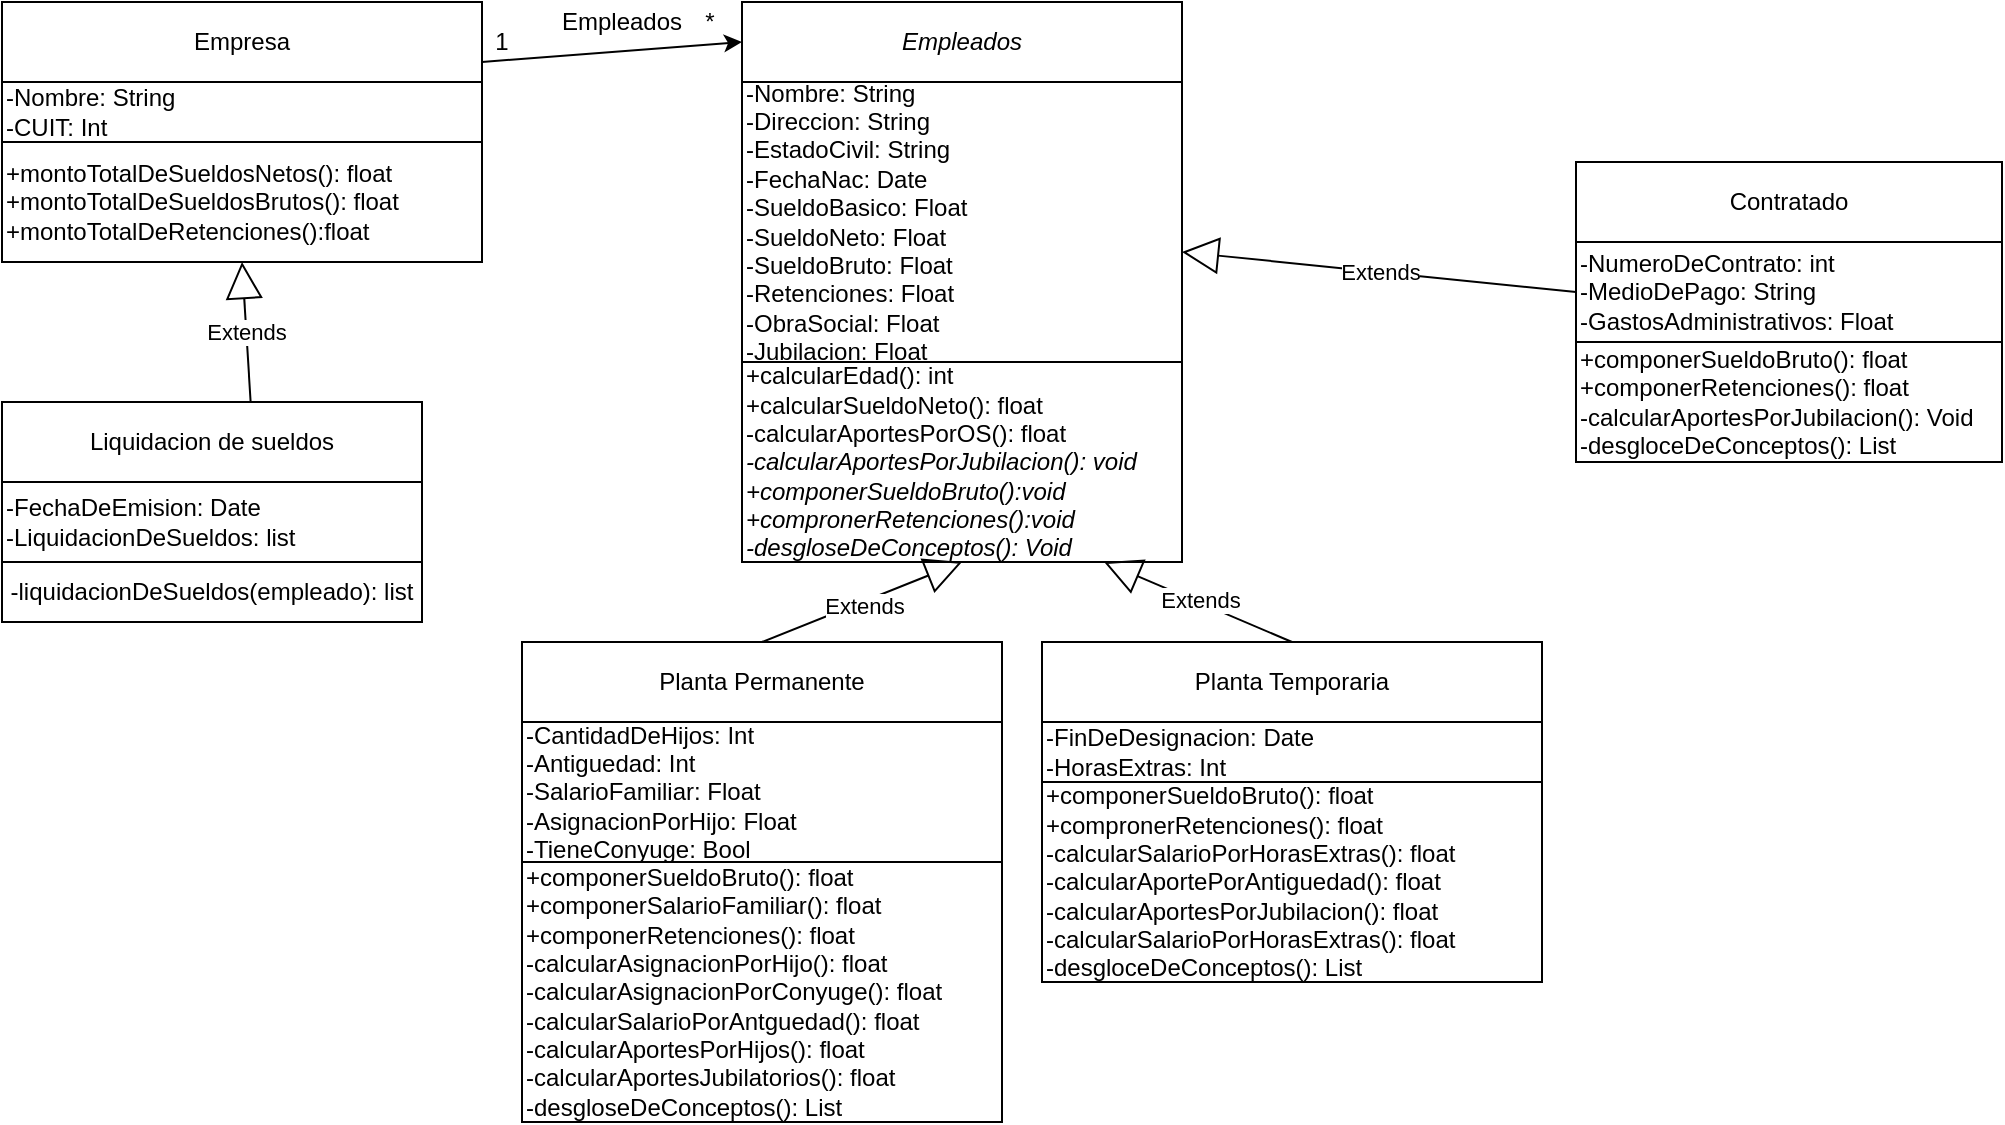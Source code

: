 <mxfile version="15.3.1" type="google"><diagram id="C5RBs43oDa-KdzZeNtuy" name="Page-1"><mxGraphModel dx="1422" dy="794" grid="1" gridSize="10" guides="1" tooltips="1" connect="1" arrows="1" fold="1" page="1" pageScale="1" pageWidth="827" pageHeight="1169" math="0" shadow="0"><root><mxCell id="WIyWlLk6GJQsqaUBKTNV-0"/><mxCell id="WIyWlLk6GJQsqaUBKTNV-1" parent="WIyWlLk6GJQsqaUBKTNV-0"/><mxCell id="ubQ27dq8ZYrcH2Umgamy-7" value="Empresa" style="rounded=0;whiteSpace=wrap;html=1;" parent="WIyWlLk6GJQsqaUBKTNV-1" vertex="1"><mxGeometry x="40" width="240" height="40" as="geometry"/></mxCell><mxCell id="ubQ27dq8ZYrcH2Umgamy-8" value="-Nombre: String&lt;br&gt;-CUIT: Int" style="rounded=0;whiteSpace=wrap;html=1;align=left;" parent="WIyWlLk6GJQsqaUBKTNV-1" vertex="1"><mxGeometry x="40" y="40" width="240" height="30" as="geometry"/></mxCell><mxCell id="ubQ27dq8ZYrcH2Umgamy-12" value="&lt;i&gt;Empleados&lt;/i&gt;" style="rounded=0;whiteSpace=wrap;html=1;" parent="WIyWlLk6GJQsqaUBKTNV-1" vertex="1"><mxGeometry x="410" width="220" height="40" as="geometry"/></mxCell><mxCell id="ubQ27dq8ZYrcH2Umgamy-14" value="" style="endArrow=classic;html=1;entryX=0;entryY=0.5;entryDx=0;entryDy=0;exitX=1;exitY=0.75;exitDx=0;exitDy=0;" parent="WIyWlLk6GJQsqaUBKTNV-1" source="ubQ27dq8ZYrcH2Umgamy-7" target="ubQ27dq8ZYrcH2Umgamy-12" edge="1"><mxGeometry width="50" height="50" relative="1" as="geometry"><mxPoint x="240" y="70" as="sourcePoint"/><mxPoint x="290" y="20" as="targetPoint"/><Array as="points"/></mxGeometry></mxCell><mxCell id="ubQ27dq8ZYrcH2Umgamy-15" value="Empleados&lt;br&gt;" style="text;html=1;strokeColor=none;fillColor=none;align=center;verticalAlign=middle;whiteSpace=wrap;rounded=0;" parent="WIyWlLk6GJQsqaUBKTNV-1" vertex="1"><mxGeometry x="330" width="40" height="20" as="geometry"/></mxCell><mxCell id="ubQ27dq8ZYrcH2Umgamy-16" value="*" style="text;html=1;strokeColor=none;fillColor=none;align=center;verticalAlign=middle;whiteSpace=wrap;rounded=0;" parent="WIyWlLk6GJQsqaUBKTNV-1" vertex="1"><mxGeometry x="374" width="40" height="20" as="geometry"/></mxCell><mxCell id="ubQ27dq8ZYrcH2Umgamy-17" value="1" style="text;html=1;strokeColor=none;fillColor=none;align=center;verticalAlign=middle;whiteSpace=wrap;rounded=0;" parent="WIyWlLk6GJQsqaUBKTNV-1" vertex="1"><mxGeometry x="270" y="10" width="40" height="20" as="geometry"/></mxCell><mxCell id="ubQ27dq8ZYrcH2Umgamy-23" value="-Nombre: String&lt;br&gt;-Direccion: String&lt;br&gt;-EstadoCivil: String&lt;br&gt;-FechaNac: Date&lt;br&gt;-SueldoBasico: Float&lt;br&gt;-SueldoNeto: Float&lt;br&gt;-SueldoBruto: Float&lt;br&gt;-Retenciones: Float&lt;br&gt;-ObraSocial: Float&lt;br&gt;-Jubilacion: Float" style="rounded=0;whiteSpace=wrap;html=1;align=left;" parent="WIyWlLk6GJQsqaUBKTNV-1" vertex="1"><mxGeometry x="410" y="40" width="220" height="140" as="geometry"/></mxCell><mxCell id="ubQ27dq8ZYrcH2Umgamy-29" value="+calcularEdad(): int&lt;br&gt;+calcularSueldoNeto(): float&lt;br&gt;-calcularAportesPorOS(): float&lt;br&gt;&lt;i&gt;-calcularAportesPorJubilacion(): void&lt;/i&gt;&lt;br&gt;&lt;i&gt;+componerSueldoBruto():void&lt;/i&gt;&lt;br&gt;&lt;i&gt;+compronerRetenciones():void&lt;/i&gt;&lt;br&gt;&lt;i&gt;-desgloseDeConceptos(): Void&lt;/i&gt;" style="rounded=0;whiteSpace=wrap;html=1;align=left;" parent="WIyWlLk6GJQsqaUBKTNV-1" vertex="1"><mxGeometry x="410" y="180" width="220" height="100" as="geometry"/></mxCell><mxCell id="ubQ27dq8ZYrcH2Umgamy-30" value="Planta Temporaria" style="rounded=0;whiteSpace=wrap;html=1;" parent="WIyWlLk6GJQsqaUBKTNV-1" vertex="1"><mxGeometry x="560" y="320" width="250" height="40" as="geometry"/></mxCell><mxCell id="ubQ27dq8ZYrcH2Umgamy-31" value="Planta Permanente" style="rounded=0;whiteSpace=wrap;html=1;" parent="WIyWlLk6GJQsqaUBKTNV-1" vertex="1"><mxGeometry x="300" y="320" width="240" height="40" as="geometry"/></mxCell><mxCell id="ubQ27dq8ZYrcH2Umgamy-33" value="Extends" style="endArrow=block;endSize=16;endFill=0;html=1;exitX=0.5;exitY=0;exitDx=0;exitDy=0;entryX=0.5;entryY=1;entryDx=0;entryDy=0;" parent="WIyWlLk6GJQsqaUBKTNV-1" source="ubQ27dq8ZYrcH2Umgamy-31" target="ubQ27dq8ZYrcH2Umgamy-29" edge="1"><mxGeometry x="0.016" y="-2" width="160" relative="1" as="geometry"><mxPoint x="320" y="230" as="sourcePoint"/><mxPoint x="480" y="230" as="targetPoint"/><mxPoint as="offset"/></mxGeometry></mxCell><mxCell id="ubQ27dq8ZYrcH2Umgamy-34" value="Extends" style="endArrow=block;endSize=16;endFill=0;html=1;exitX=0.5;exitY=0;exitDx=0;exitDy=0;entryX=0.823;entryY=1;entryDx=0;entryDy=0;entryPerimeter=0;" parent="WIyWlLk6GJQsqaUBKTNV-1" source="ubQ27dq8ZYrcH2Umgamy-30" target="ubQ27dq8ZYrcH2Umgamy-29" edge="1"><mxGeometry x="-0.012" y="-1" width="160" relative="1" as="geometry"><mxPoint x="320" y="230" as="sourcePoint"/><mxPoint x="480" y="230" as="targetPoint"/><Array as="points"/><mxPoint as="offset"/></mxGeometry></mxCell><mxCell id="ubQ27dq8ZYrcH2Umgamy-35" value="-CantidadDeHijos: Int&lt;br&gt;-Antiguedad: Int&lt;br&gt;-SalarioFamiliar: Float&lt;br&gt;-AsignacionPorHijo: Float&lt;br&gt;-TieneConyuge: Bool" style="rounded=0;whiteSpace=wrap;html=1;align=left;" parent="WIyWlLk6GJQsqaUBKTNV-1" vertex="1"><mxGeometry x="300" y="360" width="240" height="70" as="geometry"/></mxCell><mxCell id="ubQ27dq8ZYrcH2Umgamy-36" value="-FinDeDesignacion: Date&lt;br&gt;-HorasExtras: Int" style="rounded=0;whiteSpace=wrap;html=1;align=left;" parent="WIyWlLk6GJQsqaUBKTNV-1" vertex="1"><mxGeometry x="560" y="360" width="250" height="30" as="geometry"/></mxCell><mxCell id="ubQ27dq8ZYrcH2Umgamy-37" value="+componerSueldoBruto(): float&lt;br&gt;+componerSalarioFamiliar(): float&amp;nbsp;&lt;br&gt;+componerRetenciones(): float&lt;br&gt;-calcularAsignacionPorHijo(): float&lt;br&gt;-calcularAsignacionPorConyuge(): float&lt;br&gt;-calcularSalarioPorAntguedad(): float&lt;br&gt;-calcularAportesPorHijos(): float&lt;br&gt;-calcularAportesJubilatorios(): float&lt;br&gt;-desgloseDeConceptos(): List&amp;nbsp;" style="rounded=0;whiteSpace=wrap;html=1;align=left;" parent="WIyWlLk6GJQsqaUBKTNV-1" vertex="1"><mxGeometry x="300" y="430" width="240" height="130" as="geometry"/></mxCell><mxCell id="ubQ27dq8ZYrcH2Umgamy-40" value="+componerSueldoBruto(): float&amp;nbsp;&lt;br&gt;+compronerRetenciones(): float&lt;br&gt;-calcularSalarioPorHorasExtras(): float&lt;br&gt;-calcularAportePorAntiguedad(): float&lt;br&gt;-calcularAportesPorJubilacion(): float&lt;br&gt;-calcularSalarioPorHorasExtras(): float&lt;br&gt;-desgloceDeConceptos(): List&amp;nbsp;" style="rounded=0;whiteSpace=wrap;html=1;align=left;" parent="WIyWlLk6GJQsqaUBKTNV-1" vertex="1"><mxGeometry x="560" y="390" width="250" height="100" as="geometry"/></mxCell><mxCell id="ubQ27dq8ZYrcH2Umgamy-45" value="+montoTotalDeSueldosNetos(): float&lt;br&gt;+montoTotalDeSueldosBrutos(): float&lt;br&gt;+montoTotalDeRetenciones():float" style="rounded=0;whiteSpace=wrap;html=1;align=left;" parent="WIyWlLk6GJQsqaUBKTNV-1" vertex="1"><mxGeometry x="40" y="70" width="240" height="60" as="geometry"/></mxCell><mxCell id="ubQ27dq8ZYrcH2Umgamy-50" value="Extends" style="endArrow=block;endSize=16;endFill=0;html=1;entryX=0.5;entryY=1;entryDx=0;entryDy=0;exitX=0.592;exitY=0;exitDx=0;exitDy=0;exitPerimeter=0;" parent="WIyWlLk6GJQsqaUBKTNV-1" source="ubQ27dq8ZYrcH2Umgamy-59" target="ubQ27dq8ZYrcH2Umgamy-45" edge="1"><mxGeometry width="160" relative="1" as="geometry"><mxPoint x="160" y="198.68" as="sourcePoint"/><mxPoint x="260" y="179" as="targetPoint"/></mxGeometry></mxCell><mxCell id="ubQ27dq8ZYrcH2Umgamy-59" value="Liquidacion de sueldos" style="rounded=0;whiteSpace=wrap;html=1;" parent="WIyWlLk6GJQsqaUBKTNV-1" vertex="1"><mxGeometry x="40" y="200" width="210" height="40" as="geometry"/></mxCell><mxCell id="ubQ27dq8ZYrcH2Umgamy-60" value="-FechaDeEmision: Date&lt;br&gt;-LiquidacionDeSueldos: list" style="rounded=0;whiteSpace=wrap;html=1;align=left;" parent="WIyWlLk6GJQsqaUBKTNV-1" vertex="1"><mxGeometry x="40" y="240" width="210" height="40" as="geometry"/></mxCell><mxCell id="6EFalT7_3c3-7XpRKP5q-0" value="-liquidacionDeSueldos(empleado): list" style="rounded=0;whiteSpace=wrap;html=1;" parent="WIyWlLk6GJQsqaUBKTNV-1" vertex="1"><mxGeometry x="40" y="280" width="210" height="30" as="geometry"/></mxCell><mxCell id="0lhsr_BKBg1SCRbVX0UG-0" value="Contratado" style="rounded=0;whiteSpace=wrap;html=1;" parent="WIyWlLk6GJQsqaUBKTNV-1" vertex="1"><mxGeometry x="827" y="80" width="213" height="40" as="geometry"/></mxCell><mxCell id="0lhsr_BKBg1SCRbVX0UG-1" value="Extends" style="endArrow=block;endSize=16;endFill=0;html=1;exitX=0;exitY=0.5;exitDx=0;exitDy=0;entryX=1;entryY=0.607;entryDx=0;entryDy=0;entryPerimeter=0;" parent="WIyWlLk6GJQsqaUBKTNV-1" source="0lhsr_BKBg1SCRbVX0UG-2" target="ubQ27dq8ZYrcH2Umgamy-23" edge="1"><mxGeometry width="160" relative="1" as="geometry"><mxPoint x="820" y="150" as="sourcePoint"/><mxPoint x="660" y="125" as="targetPoint"/></mxGeometry></mxCell><mxCell id="0lhsr_BKBg1SCRbVX0UG-2" value="-NumeroDeContrato: int&lt;br&gt;-MedioDePago: String&lt;br&gt;-GastosAdministrativos: Float" style="rounded=0;whiteSpace=wrap;html=1;align=left;" parent="WIyWlLk6GJQsqaUBKTNV-1" vertex="1"><mxGeometry x="827" y="120" width="213" height="50" as="geometry"/></mxCell><mxCell id="0lhsr_BKBg1SCRbVX0UG-3" value="+componerSueldoBruto(): float&lt;br&gt;+componerRetenciones(): float&lt;br&gt;-calcularAportesPorJubilacion(): Void&lt;br&gt;-desgloceDeConceptos(): List" style="rounded=0;whiteSpace=wrap;html=1;align=left;" parent="WIyWlLk6GJQsqaUBKTNV-1" vertex="1"><mxGeometry x="827" y="170" width="213" height="60" as="geometry"/></mxCell></root></mxGraphModel></diagram></mxfile>